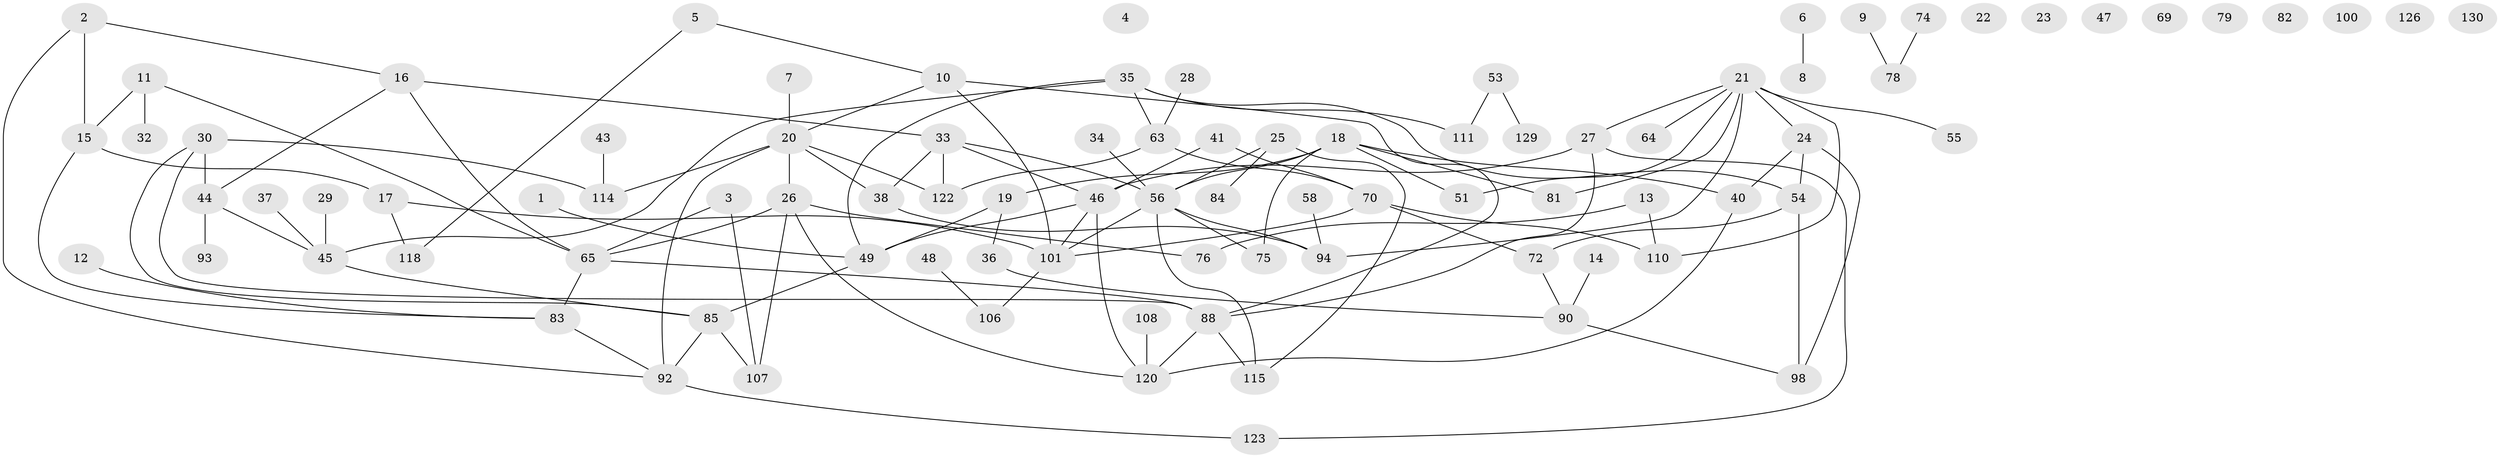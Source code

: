 // original degree distribution, {1: 0.22900763358778625, 3: 0.20610687022900764, 2: 0.22900763358778625, 0: 0.07633587786259542, 4: 0.16030534351145037, 5: 0.08396946564885496, 6: 0.015267175572519083}
// Generated by graph-tools (version 1.1) at 2025/41/03/06/25 10:41:21]
// undirected, 90 vertices, 120 edges
graph export_dot {
graph [start="1"]
  node [color=gray90,style=filled];
  1;
  2;
  3;
  4;
  5 [super="+52"];
  6 [super="+103"];
  7;
  8;
  9;
  10 [super="+91"];
  11 [super="+104"];
  12;
  13 [super="+59"];
  14 [super="+124"];
  15 [super="+71"];
  16 [super="+60"];
  17 [super="+31"];
  18 [super="+39"];
  19 [super="+42"];
  20 [super="+105"];
  21 [super="+96"];
  22;
  23;
  24 [super="+61"];
  25 [super="+67"];
  26 [super="+113"];
  27 [super="+86"];
  28 [super="+77"];
  29;
  30 [super="+119"];
  32;
  33 [super="+62"];
  34;
  35 [super="+50"];
  36;
  37;
  38 [super="+57"];
  40 [super="+97"];
  41;
  43;
  44 [super="+131"];
  45 [super="+99"];
  46 [super="+80"];
  47;
  48;
  49 [super="+68"];
  51;
  53;
  54;
  55;
  56 [super="+73"];
  58;
  63 [super="+66"];
  64 [super="+112"];
  65 [super="+87"];
  69;
  70 [super="+127"];
  72;
  74;
  75;
  76;
  78;
  79;
  81;
  82;
  83;
  84;
  85 [super="+102"];
  88 [super="+89"];
  90 [super="+109"];
  92 [super="+95"];
  93 [super="+121"];
  94 [super="+116"];
  98;
  100;
  101;
  106;
  107 [super="+117"];
  108;
  110;
  111;
  114 [super="+128"];
  115;
  118;
  120 [super="+125"];
  122;
  123;
  126;
  129;
  130;
  1 -- 49;
  2 -- 92;
  2 -- 15;
  2 -- 16;
  3 -- 65;
  3 -- 107;
  5 -- 10;
  5 -- 118;
  6 -- 8;
  7 -- 20;
  9 -- 78;
  10 -- 101;
  10 -- 88;
  10 -- 20;
  11 -- 15;
  11 -- 32;
  11 -- 65;
  12 -- 83;
  13 -- 76;
  13 -- 110;
  14 -- 90;
  15 -- 83;
  15 -- 17;
  16 -- 33;
  16 -- 65;
  16 -- 44;
  17 -- 101;
  17 -- 118;
  18 -- 19;
  18 -- 51;
  18 -- 75;
  18 -- 81;
  18 -- 56;
  18 -- 40;
  19 -- 36;
  19 -- 49;
  20 -- 92;
  20 -- 122;
  20 -- 38;
  20 -- 26;
  20 -- 114;
  21 -- 51;
  21 -- 110;
  21 -- 81;
  21 -- 27;
  21 -- 55;
  21 -- 64;
  21 -- 24;
  21 -- 94;
  24 -- 98;
  24 -- 54;
  24 -- 40;
  25 -- 84;
  25 -- 115;
  25 -- 56;
  26 -- 76;
  26 -- 65;
  26 -- 120;
  26 -- 107;
  27 -- 46;
  27 -- 88;
  27 -- 123;
  28 -- 63;
  29 -- 45;
  30 -- 44;
  30 -- 85;
  30 -- 88;
  30 -- 114;
  33 -- 122;
  33 -- 38;
  33 -- 56;
  33 -- 46;
  34 -- 56;
  35 -- 49;
  35 -- 111;
  35 -- 45;
  35 -- 54;
  35 -- 63;
  36 -- 90;
  37 -- 45;
  38 -- 94;
  40 -- 120;
  41 -- 70;
  41 -- 46;
  43 -- 114;
  44 -- 93;
  44 -- 45;
  45 -- 85;
  46 -- 49;
  46 -- 101;
  46 -- 120;
  48 -- 106;
  49 -- 85;
  53 -- 111;
  53 -- 129;
  54 -- 72;
  54 -- 98;
  56 -- 101;
  56 -- 115;
  56 -- 75;
  56 -- 94;
  58 -- 94;
  63 -- 122;
  63 -- 70;
  65 -- 83;
  65 -- 88;
  70 -- 72;
  70 -- 110;
  70 -- 101;
  72 -- 90;
  74 -- 78;
  83 -- 92;
  85 -- 107;
  85 -- 92;
  88 -- 115;
  88 -- 120;
  90 -- 98;
  92 -- 123;
  101 -- 106;
  108 -- 120;
}
